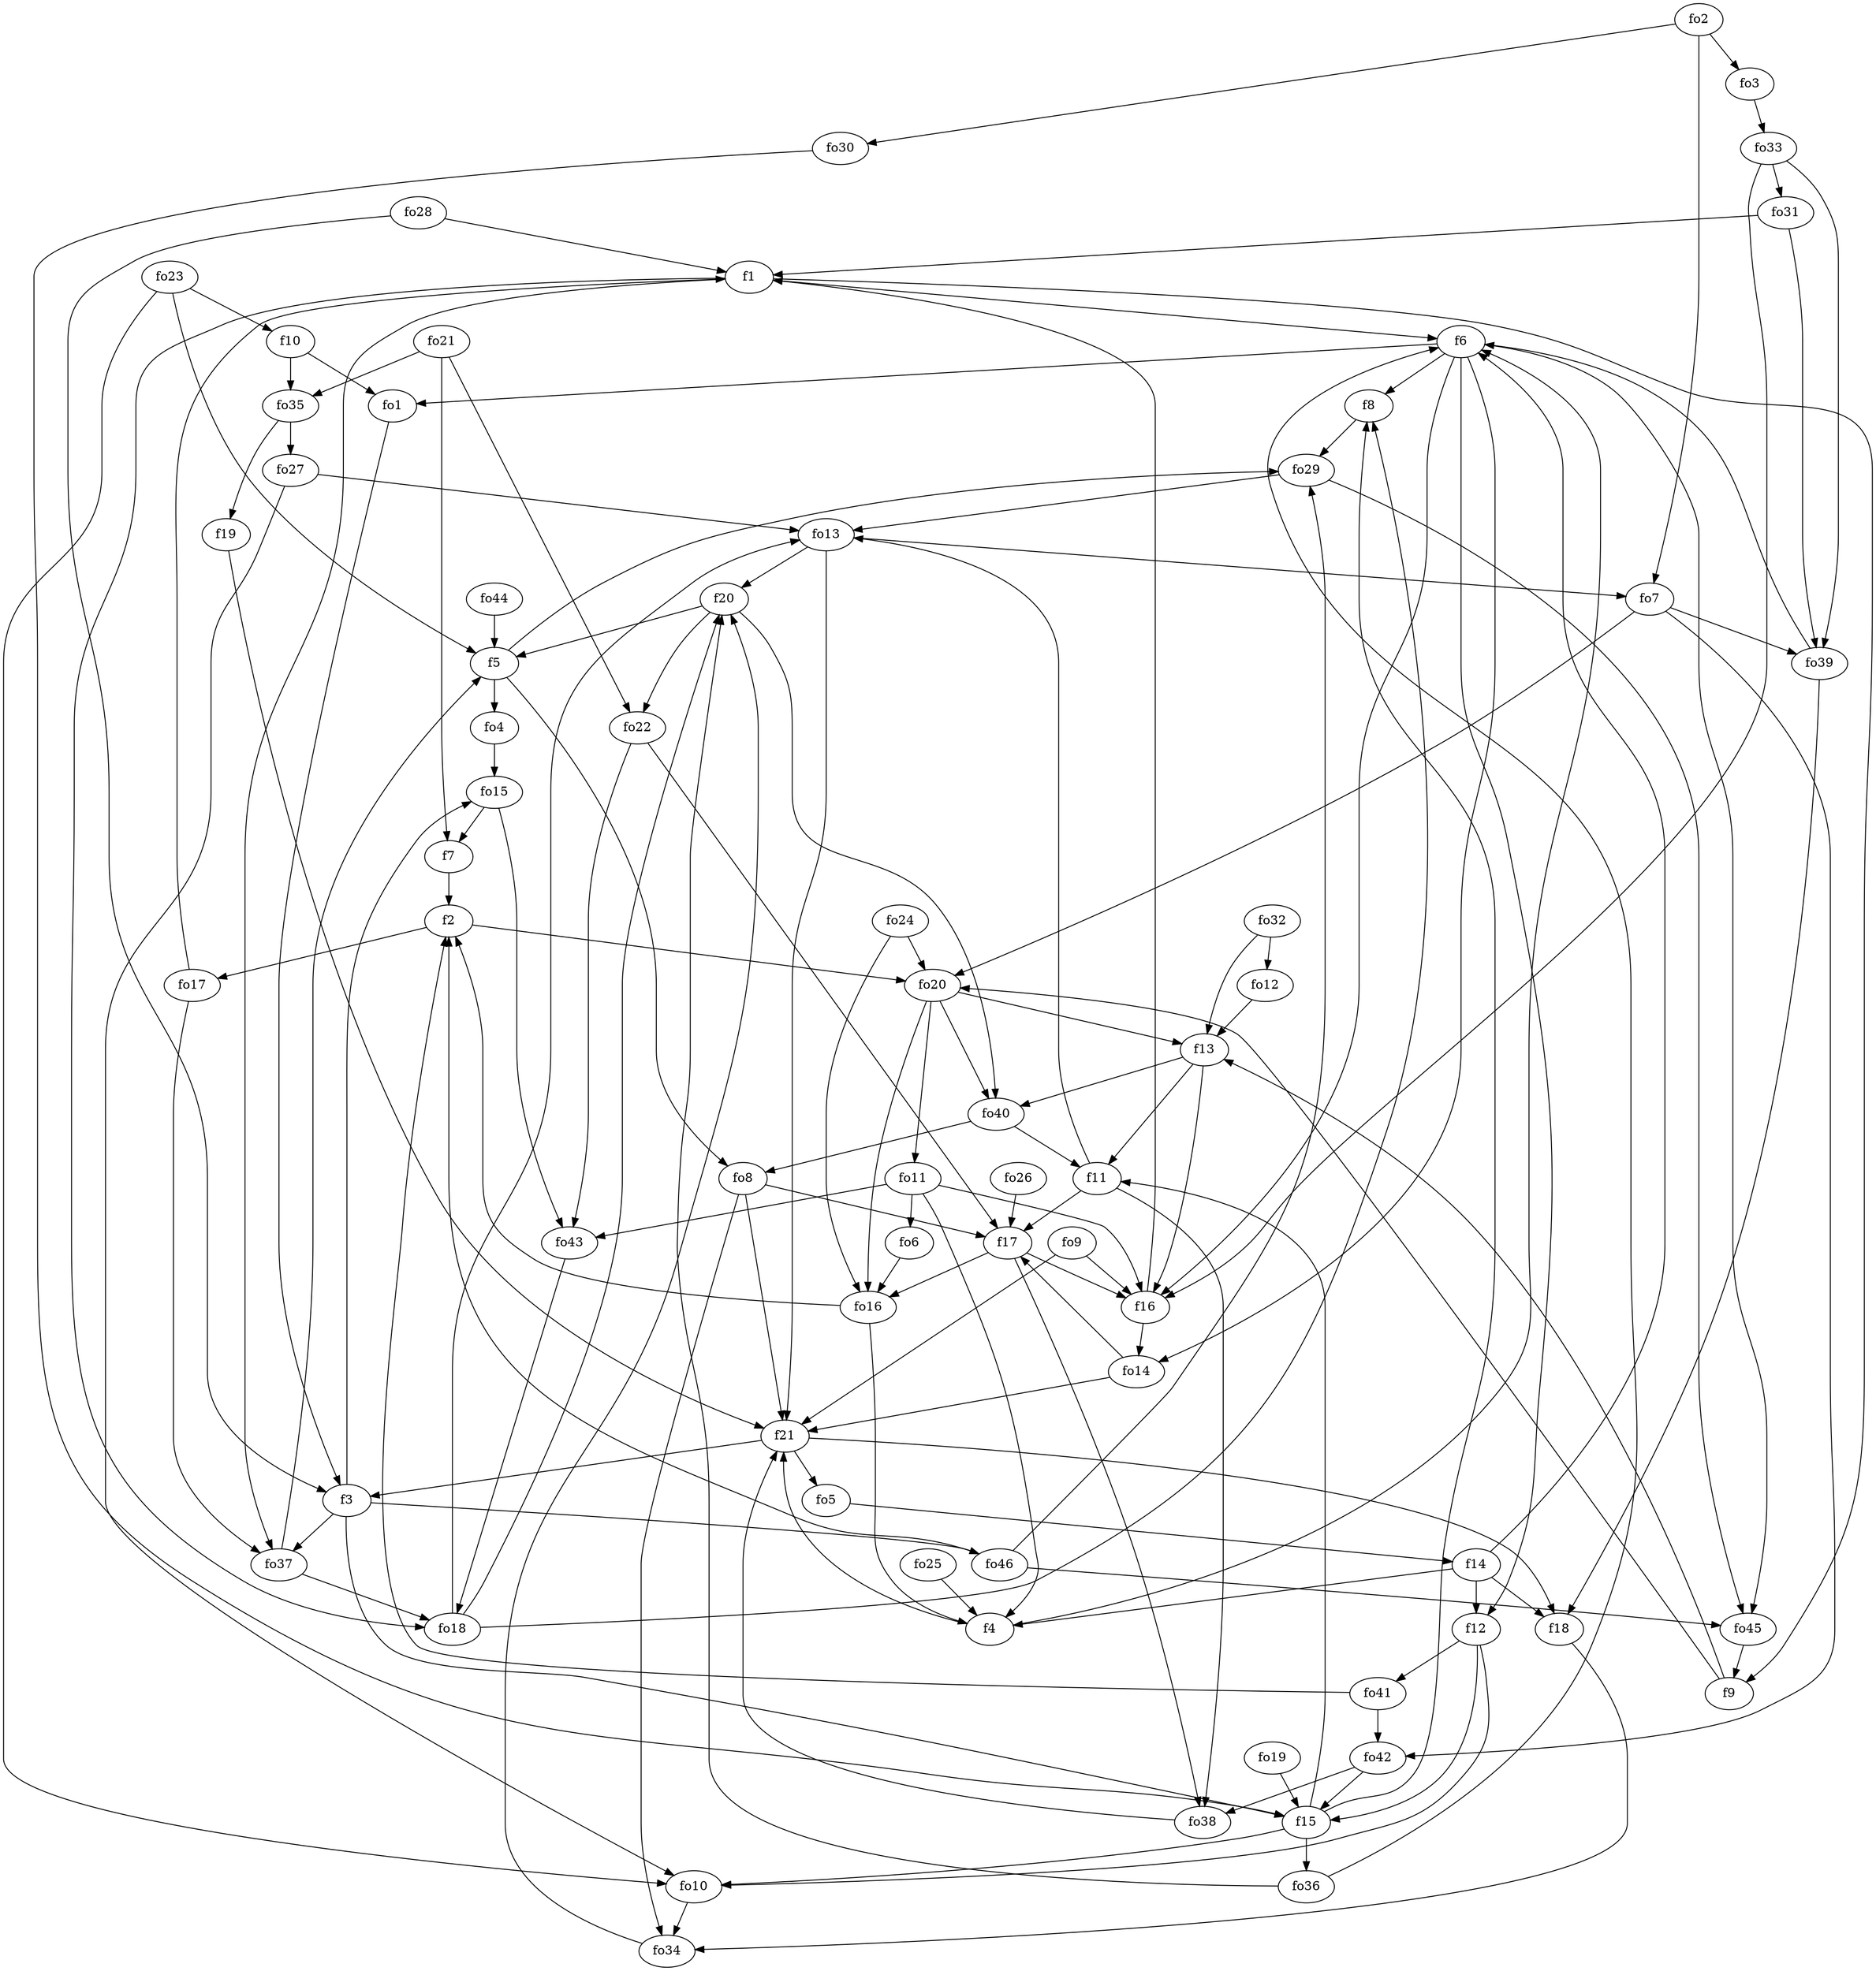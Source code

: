 strict digraph  {
f1;
f2;
f3;
f4;
f5;
f6;
f7;
f8;
f9;
f10;
f11;
f12;
f13;
f14;
f15;
f16;
f17;
f18;
f19;
f20;
f21;
fo1;
fo2;
fo3;
fo4;
fo5;
fo6;
fo7;
fo8;
fo9;
fo10;
fo11;
fo12;
fo13;
fo14;
fo15;
fo16;
fo17;
fo18;
fo19;
fo20;
fo21;
fo22;
fo23;
fo24;
fo25;
fo26;
fo27;
fo28;
fo29;
fo30;
fo31;
fo32;
fo33;
fo34;
fo35;
fo36;
fo37;
fo38;
fo39;
fo40;
fo41;
fo42;
fo43;
fo44;
fo45;
fo46;
f1 -> fo18  [weight=2];
f1 -> f9  [weight=2];
f1 -> f6  [weight=2];
f1 -> fo37  [weight=2];
f2 -> fo20  [weight=2];
f2 -> fo17  [weight=2];
f3 -> fo15  [weight=2];
f3 -> fo37  [weight=2];
f3 -> fo46  [weight=2];
f3 -> f15  [weight=2];
f4 -> f21  [weight=2];
f4 -> f6  [weight=2];
f5 -> fo8  [weight=2];
f5 -> fo29  [weight=2];
f5 -> fo4  [weight=2];
f6 -> fo14  [weight=2];
f6 -> f16  [weight=2];
f6 -> fo45  [weight=2];
f6 -> f12  [weight=2];
f6 -> f8  [weight=2];
f6 -> fo1  [weight=2];
f7 -> f2  [weight=2];
f8 -> fo29  [weight=2];
f9 -> f13  [weight=2];
f9 -> fo20  [weight=2];
f10 -> fo35  [weight=2];
f10 -> fo1  [weight=2];
f11 -> f17  [weight=2];
f11 -> fo38  [weight=2];
f11 -> fo13  [weight=2];
f12 -> fo10  [weight=2];
f12 -> f15  [weight=2];
f12 -> fo41  [weight=2];
f13 -> f11  [weight=2];
f13 -> fo40  [weight=2];
f13 -> f16  [weight=2];
f14 -> f4  [weight=2];
f14 -> f6  [weight=2];
f14 -> f12  [weight=2];
f14 -> f18  [weight=2];
f15 -> fo10  [weight=2];
f15 -> f8  [weight=2];
f15 -> fo36  [weight=2];
f15 -> f11  [weight=2];
f16 -> fo14  [weight=2];
f16 -> f1  [weight=2];
f17 -> fo16  [weight=2];
f17 -> fo38  [weight=2];
f17 -> f16  [weight=2];
f18 -> fo34  [weight=2];
f19 -> f21  [weight=2];
f20 -> fo22  [weight=2];
f20 -> f5  [weight=2];
f20 -> fo40  [weight=2];
f21 -> f18  [weight=2];
f21 -> f3  [weight=2];
f21 -> fo5  [weight=2];
fo1 -> f3  [weight=2];
fo2 -> fo7  [weight=2];
fo2 -> fo3  [weight=2];
fo2 -> fo30  [weight=2];
fo3 -> fo33  [weight=2];
fo4 -> fo15  [weight=2];
fo5 -> f14  [weight=2];
fo6 -> fo16  [weight=2];
fo7 -> fo39  [weight=2];
fo7 -> fo20  [weight=2];
fo7 -> fo42  [weight=2];
fo8 -> f21  [weight=2];
fo8 -> fo34  [weight=2];
fo8 -> f17  [weight=2];
fo9 -> f21  [weight=2];
fo9 -> f16  [weight=2];
fo10 -> fo34  [weight=2];
fo11 -> f4  [weight=2];
fo11 -> fo43  [weight=2];
fo11 -> f16  [weight=2];
fo11 -> fo6  [weight=2];
fo12 -> f13  [weight=2];
fo13 -> fo7  [weight=2];
fo13 -> f20  [weight=2];
fo13 -> f21  [weight=2];
fo14 -> f17  [weight=2];
fo14 -> f21  [weight=2];
fo15 -> fo43  [weight=2];
fo15 -> f7  [weight=2];
fo16 -> f4  [weight=2];
fo16 -> f2  [weight=2];
fo17 -> f1  [weight=2];
fo17 -> fo37  [weight=2];
fo18 -> f8  [weight=2];
fo18 -> f20  [weight=2];
fo18 -> fo13  [weight=2];
fo19 -> f15  [weight=2];
fo20 -> fo40  [weight=2];
fo20 -> f13  [weight=2];
fo20 -> fo16  [weight=2];
fo20 -> fo11  [weight=2];
fo21 -> f7  [weight=2];
fo21 -> fo22  [weight=2];
fo21 -> fo35  [weight=2];
fo22 -> fo43  [weight=2];
fo22 -> f17  [weight=2];
fo23 -> f5  [weight=2];
fo23 -> f10  [weight=2];
fo23 -> fo10  [weight=2];
fo24 -> fo20  [weight=2];
fo24 -> fo16  [weight=2];
fo25 -> f4  [weight=2];
fo26 -> f17  [weight=2];
fo27 -> fo13  [weight=2];
fo27 -> fo10  [weight=2];
fo28 -> f3  [weight=2];
fo28 -> f1  [weight=2];
fo29 -> fo13  [weight=2];
fo29 -> fo45  [weight=2];
fo30 -> f15  [weight=2];
fo31 -> fo39  [weight=2];
fo31 -> f1  [weight=2];
fo32 -> fo12  [weight=2];
fo32 -> f13  [weight=2];
fo33 -> f16  [weight=2];
fo33 -> fo39  [weight=2];
fo33 -> fo31  [weight=2];
fo34 -> f20  [weight=2];
fo35 -> fo27  [weight=2];
fo35 -> f19  [weight=2];
fo36 -> f6  [weight=2];
fo36 -> f20  [weight=2];
fo37 -> f5  [weight=2];
fo37 -> fo18  [weight=2];
fo38 -> f21  [weight=2];
fo39 -> f18  [weight=2];
fo39 -> f6  [weight=2];
fo40 -> fo8  [weight=2];
fo40 -> f11  [weight=2];
fo41 -> fo42  [weight=2];
fo41 -> f2  [weight=2];
fo42 -> fo38  [weight=2];
fo42 -> f15  [weight=2];
fo43 -> fo18  [weight=2];
fo44 -> f5  [weight=2];
fo45 -> f9  [weight=2];
fo46 -> fo29  [weight=2];
fo46 -> fo45  [weight=2];
fo46 -> f2  [weight=2];
}
